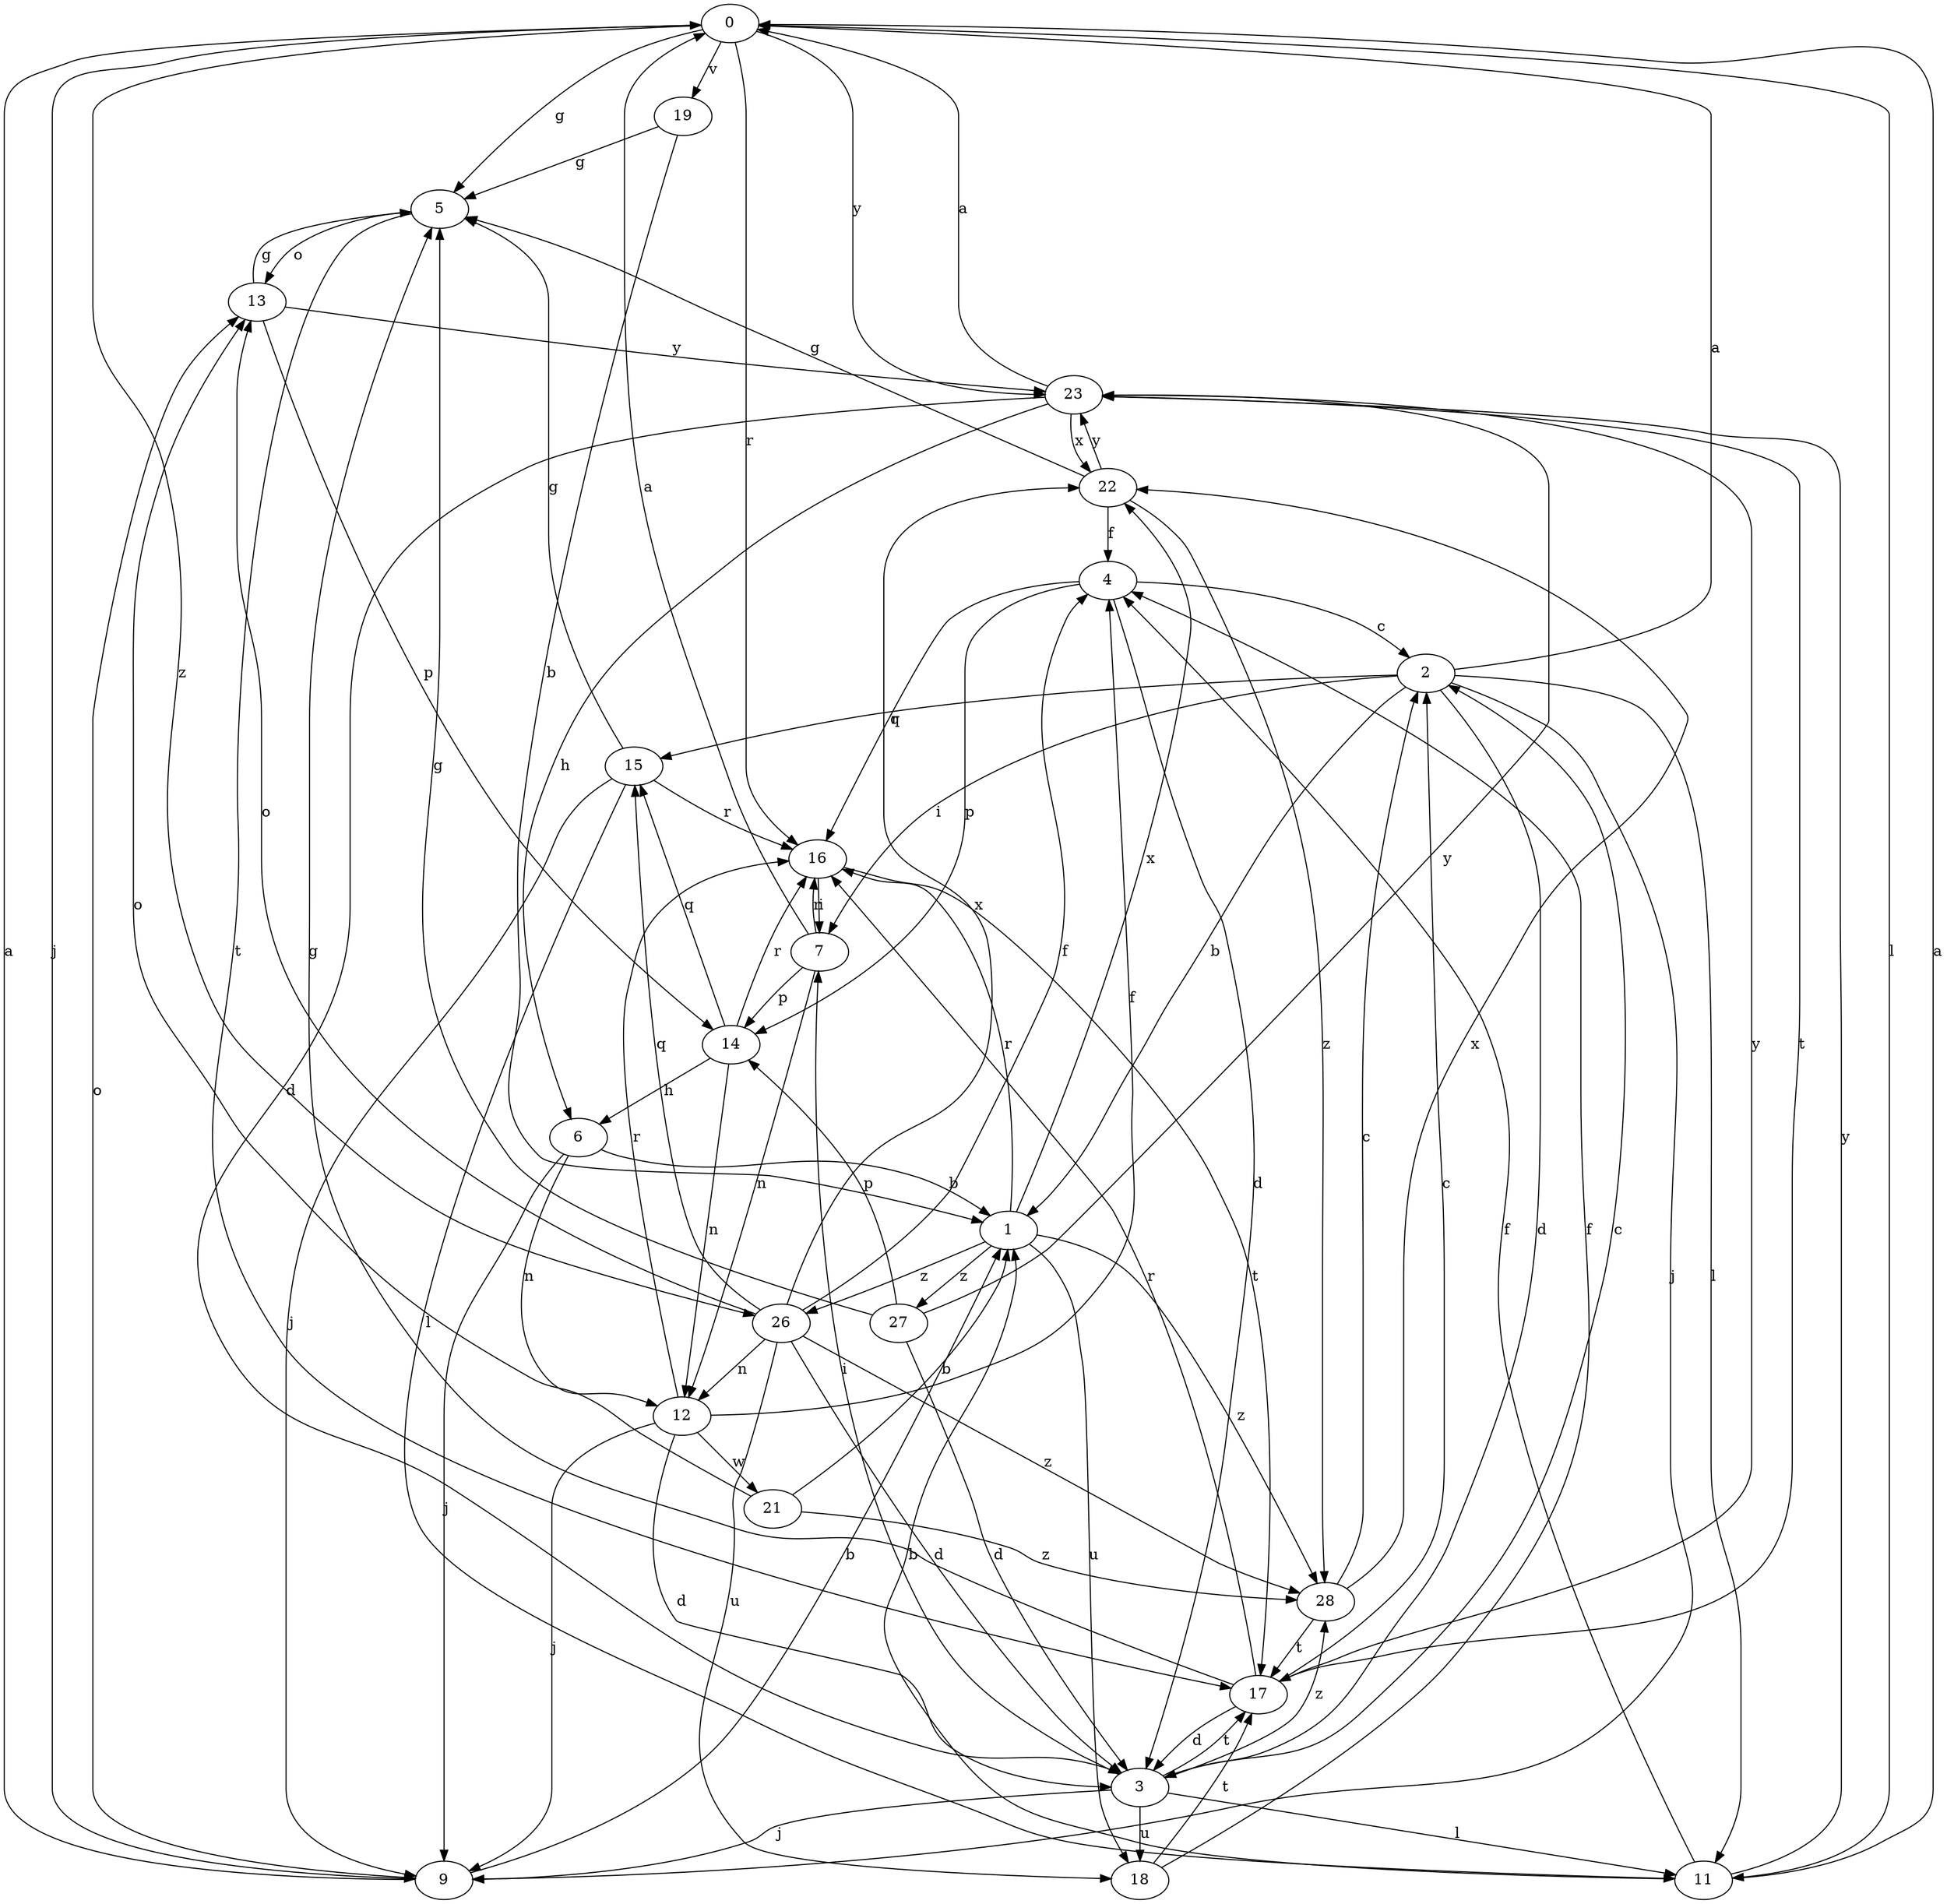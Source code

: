 strict digraph  {
0;
1;
2;
3;
4;
5;
6;
7;
9;
11;
12;
13;
14;
15;
16;
17;
18;
19;
21;
22;
23;
26;
27;
28;
0 -> 5  [label=g];
0 -> 9  [label=j];
0 -> 11  [label=l];
0 -> 16  [label=r];
0 -> 19  [label=v];
0 -> 23  [label=y];
0 -> 26  [label=z];
1 -> 16  [label=r];
1 -> 18  [label=u];
1 -> 22  [label=x];
1 -> 26  [label=z];
1 -> 27  [label=z];
1 -> 28  [label=z];
2 -> 0  [label=a];
2 -> 1  [label=b];
2 -> 3  [label=d];
2 -> 7  [label=i];
2 -> 9  [label=j];
2 -> 11  [label=l];
2 -> 15  [label=q];
3 -> 2  [label=c];
3 -> 7  [label=i];
3 -> 9  [label=j];
3 -> 11  [label=l];
3 -> 17  [label=t];
3 -> 18  [label=u];
3 -> 28  [label=z];
4 -> 2  [label=c];
4 -> 3  [label=d];
4 -> 14  [label=p];
4 -> 16  [label=r];
5 -> 13  [label=o];
5 -> 17  [label=t];
6 -> 1  [label=b];
6 -> 9  [label=j];
6 -> 12  [label=n];
7 -> 0  [label=a];
7 -> 12  [label=n];
7 -> 14  [label=p];
7 -> 16  [label=r];
9 -> 0  [label=a];
9 -> 1  [label=b];
9 -> 13  [label=o];
11 -> 0  [label=a];
11 -> 1  [label=b];
11 -> 4  [label=f];
11 -> 23  [label=y];
12 -> 3  [label=d];
12 -> 4  [label=f];
12 -> 9  [label=j];
12 -> 16  [label=r];
12 -> 21  [label=w];
13 -> 5  [label=g];
13 -> 14  [label=p];
13 -> 23  [label=y];
14 -> 6  [label=h];
14 -> 12  [label=n];
14 -> 15  [label=q];
14 -> 16  [label=r];
15 -> 5  [label=g];
15 -> 9  [label=j];
15 -> 11  [label=l];
15 -> 16  [label=r];
16 -> 7  [label=i];
16 -> 17  [label=t];
17 -> 2  [label=c];
17 -> 3  [label=d];
17 -> 5  [label=g];
17 -> 16  [label=r];
17 -> 23  [label=y];
18 -> 4  [label=f];
18 -> 17  [label=t];
19 -> 1  [label=b];
19 -> 5  [label=g];
21 -> 1  [label=b];
21 -> 13  [label=o];
21 -> 28  [label=z];
22 -> 4  [label=f];
22 -> 5  [label=g];
22 -> 23  [label=y];
22 -> 28  [label=z];
23 -> 0  [label=a];
23 -> 3  [label=d];
23 -> 6  [label=h];
23 -> 17  [label=t];
23 -> 22  [label=x];
26 -> 3  [label=d];
26 -> 4  [label=f];
26 -> 12  [label=n];
26 -> 13  [label=o];
26 -> 15  [label=q];
26 -> 18  [label=u];
26 -> 22  [label=x];
26 -> 28  [label=z];
27 -> 3  [label=d];
27 -> 5  [label=g];
27 -> 14  [label=p];
27 -> 23  [label=y];
28 -> 2  [label=c];
28 -> 17  [label=t];
28 -> 22  [label=x];
}
